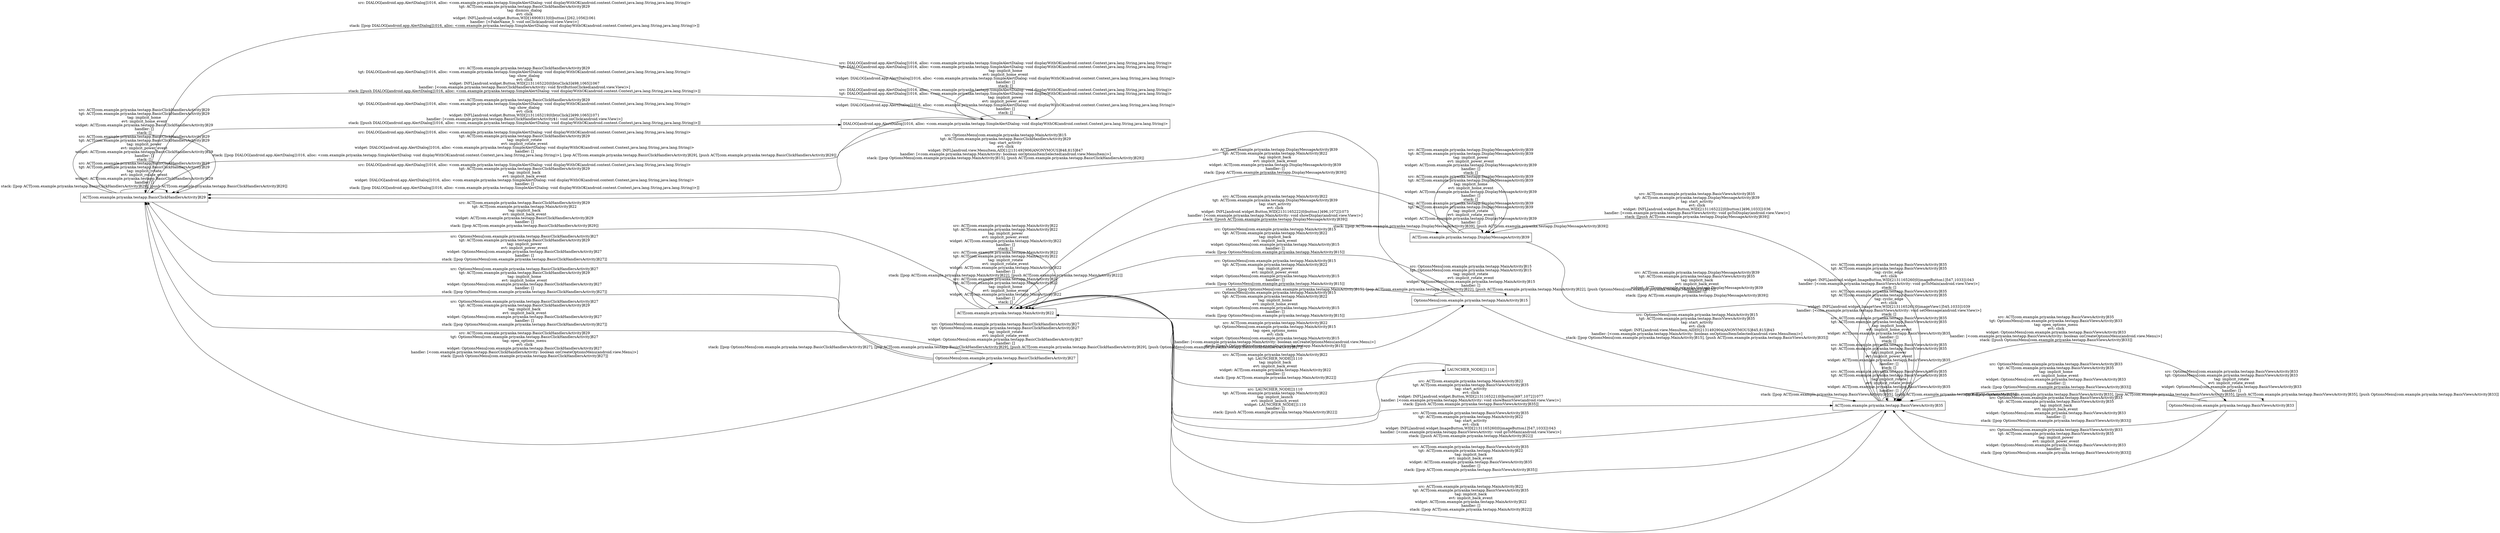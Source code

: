digraph G {
 rankdir=LR;
 node[shape=box];
 n2 [label="ACT[com.example.priyanka.testapp.BasicClickHandlersActivity]829"];
 n8 [label="OptionsMenu[com.example.priyanka.testapp.BasicViewsActivity]833"];
 n4 [label="ACT[com.example.priyanka.testapp.DisplayMessageActivity]839"];
 n6 [label="OptionsMenu[com.example.priyanka.testapp.MainActivity]815"];
 n5 [label="DIALOG[android.app.AlertDialog]1016, alloc: <com.example.priyanka.testapp.SimpleAlertDialog: void displayWithOK(android.content.Context,java.lang.String,java.lang.String)>"];
 n9 [label="LAUNCHER_NODE[]1110"];
 n3 [label="ACT[com.example.priyanka.testapp.BasicViewsActivity]835"];
 n1 [label="ACT[com.example.priyanka.testapp.MainActivity]822"];
 n7 [label="OptionsMenu[com.example.priyanka.testapp.BasicClickHandlersActivity]827"];
 n2 -> n7 [label="src: ACT[com.example.priyanka.testapp.BasicClickHandlersActivity]829\ntgt: OptionsMenu[com.example.priyanka.testapp.BasicClickHandlersActivity]827\ntag: open_options_menu\nevt: click\nwidget: OptionsMenu[com.example.priyanka.testapp.BasicClickHandlersActivity]827\nhandler: [<com.example.priyanka.testapp.BasicClickHandlersActivity: boolean onCreateOptionsMenu(android.view.Menu)>]\nstack: [[push OptionsMenu[com.example.priyanka.testapp.BasicClickHandlersActivity]827]]\n"];
 n2 -> n5 [label="src: ACT[com.example.priyanka.testapp.BasicClickHandlersActivity]829\ntgt: DIALOG[android.app.AlertDialog]1016, alloc: <com.example.priyanka.testapp.SimpleAlertDialog: void displayWithOK(android.content.Context,java.lang.String,java.lang.String)>\ntag: show_dialog\nevt: click\nwidget: INFL[android.widget.Button,WID[2131165220|0|btnClick3]498,1065]1067\nhandler: [<com.example.priyanka.testapp.BasicClickHandlersActivity: void firstButtonClicked(android.view.View)>]\nstack: [[push DIALOG[android.app.AlertDialog]1016, alloc: <com.example.priyanka.testapp.SimpleAlertDialog: void displayWithOK(android.content.Context,java.lang.String,java.lang.String)>]]\n"];
 n2 -> n5 [label="src: ACT[com.example.priyanka.testapp.BasicClickHandlersActivity]829\ntgt: DIALOG[android.app.AlertDialog]1016, alloc: <com.example.priyanka.testapp.SimpleAlertDialog: void displayWithOK(android.content.Context,java.lang.String,java.lang.String)>\ntag: show_dialog\nevt: click\nwidget: INFL[android.widget.Button,WID[2131165219|0|btnClick2]499,1065]1071\nhandler: [<com.example.priyanka.testapp.BasicClickHandlersActivity$1: void onClick(android.view.View)>]\nstack: [[push DIALOG[android.app.AlertDialog]1016, alloc: <com.example.priyanka.testapp.SimpleAlertDialog: void displayWithOK(android.content.Context,java.lang.String,java.lang.String)>]]\n"];
 n2 -> n2 [label="src: ACT[com.example.priyanka.testapp.BasicClickHandlersActivity]829\ntgt: ACT[com.example.priyanka.testapp.BasicClickHandlersActivity]829\ntag: implicit_rotate\nevt: implicit_rotate_event\nwidget: ACT[com.example.priyanka.testapp.BasicClickHandlersActivity]829\nhandler: []\nstack: [[pop ACT[com.example.priyanka.testapp.BasicClickHandlersActivity]829], [push ACT[com.example.priyanka.testapp.BasicClickHandlersActivity]829]]\n"];
 n2 -> n1 [label="src: ACT[com.example.priyanka.testapp.BasicClickHandlersActivity]829\ntgt: ACT[com.example.priyanka.testapp.MainActivity]822\ntag: implicit_back\nevt: implicit_back_event\nwidget: ACT[com.example.priyanka.testapp.BasicClickHandlersActivity]829\nhandler: []\nstack: [[pop ACT[com.example.priyanka.testapp.BasicClickHandlersActivity]829]]\n"];
 n2 -> n2 [label="src: ACT[com.example.priyanka.testapp.BasicClickHandlersActivity]829\ntgt: ACT[com.example.priyanka.testapp.BasicClickHandlersActivity]829\ntag: implicit_power\nevt: implicit_power_event\nwidget: ACT[com.example.priyanka.testapp.BasicClickHandlersActivity]829\nhandler: []\nstack: []\n"];
 n2 -> n2 [label="src: ACT[com.example.priyanka.testapp.BasicClickHandlersActivity]829\ntgt: ACT[com.example.priyanka.testapp.BasicClickHandlersActivity]829\ntag: implicit_home\nevt: implicit_home_event\nwidget: ACT[com.example.priyanka.testapp.BasicClickHandlersActivity]829\nhandler: []\nstack: []\n"];
 n8 -> n3 [label="src: OptionsMenu[com.example.priyanka.testapp.BasicViewsActivity]833\ntgt: ACT[com.example.priyanka.testapp.BasicViewsActivity]835\ntag: implicit_home\nevt: implicit_home_event\nwidget: OptionsMenu[com.example.priyanka.testapp.BasicViewsActivity]833\nhandler: []\nstack: [[pop OptionsMenu[com.example.priyanka.testapp.BasicViewsActivity]833]]\n"];
 n8 -> n3 [label="src: OptionsMenu[com.example.priyanka.testapp.BasicViewsActivity]833\ntgt: ACT[com.example.priyanka.testapp.BasicViewsActivity]835\ntag: implicit_back\nevt: implicit_back_event\nwidget: OptionsMenu[com.example.priyanka.testapp.BasicViewsActivity]833\nhandler: []\nstack: [[pop OptionsMenu[com.example.priyanka.testapp.BasicViewsActivity]833]]\n"];
 n8 -> n8 [label="src: OptionsMenu[com.example.priyanka.testapp.BasicViewsActivity]833\ntgt: OptionsMenu[com.example.priyanka.testapp.BasicViewsActivity]833\ntag: implicit_rotate\nevt: implicit_rotate_event\nwidget: OptionsMenu[com.example.priyanka.testapp.BasicViewsActivity]833\nhandler: []\nstack: [[pop OptionsMenu[com.example.priyanka.testapp.BasicViewsActivity]833], [pop ACT[com.example.priyanka.testapp.BasicViewsActivity]835], [push ACT[com.example.priyanka.testapp.BasicViewsActivity]835], [push OptionsMenu[com.example.priyanka.testapp.BasicViewsActivity]833]]\n"];
 n8 -> n3 [label="src: OptionsMenu[com.example.priyanka.testapp.BasicViewsActivity]833\ntgt: ACT[com.example.priyanka.testapp.BasicViewsActivity]835\ntag: implicit_power\nevt: implicit_power_event\nwidget: OptionsMenu[com.example.priyanka.testapp.BasicViewsActivity]833\nhandler: []\nstack: [[pop OptionsMenu[com.example.priyanka.testapp.BasicViewsActivity]833]]\n"];
 n4 -> n3 [label="src: ACT[com.example.priyanka.testapp.DisplayMessageActivity]839\ntgt: ACT[com.example.priyanka.testapp.BasicViewsActivity]835\ntag: implicit_back\nevt: implicit_back_event\nwidget: ACT[com.example.priyanka.testapp.DisplayMessageActivity]839\nhandler: []\nstack: [[pop ACT[com.example.priyanka.testapp.DisplayMessageActivity]839]]\n"];
 n4 -> n1 [label="src: ACT[com.example.priyanka.testapp.DisplayMessageActivity]839\ntgt: ACT[com.example.priyanka.testapp.MainActivity]822\ntag: implicit_back\nevt: implicit_back_event\nwidget: ACT[com.example.priyanka.testapp.DisplayMessageActivity]839\nhandler: []\nstack: [[pop ACT[com.example.priyanka.testapp.DisplayMessageActivity]839]]\n"];
 n4 -> n4 [label="src: ACT[com.example.priyanka.testapp.DisplayMessageActivity]839\ntgt: ACT[com.example.priyanka.testapp.DisplayMessageActivity]839\ntag: implicit_rotate\nevt: implicit_rotate_event\nwidget: ACT[com.example.priyanka.testapp.DisplayMessageActivity]839\nhandler: []\nstack: [[pop ACT[com.example.priyanka.testapp.DisplayMessageActivity]839], [push ACT[com.example.priyanka.testapp.DisplayMessageActivity]839]]\n"];
 n4 -> n4 [label="src: ACT[com.example.priyanka.testapp.DisplayMessageActivity]839\ntgt: ACT[com.example.priyanka.testapp.DisplayMessageActivity]839\ntag: implicit_home\nevt: implicit_home_event\nwidget: ACT[com.example.priyanka.testapp.DisplayMessageActivity]839\nhandler: []\nstack: []\n"];
 n4 -> n4 [label="src: ACT[com.example.priyanka.testapp.DisplayMessageActivity]839\ntgt: ACT[com.example.priyanka.testapp.DisplayMessageActivity]839\ntag: implicit_power\nevt: implicit_power_event\nwidget: ACT[com.example.priyanka.testapp.DisplayMessageActivity]839\nhandler: []\nstack: []\n"];
 n6 -> n3 [label="src: OptionsMenu[com.example.priyanka.testapp.MainActivity]815\ntgt: ACT[com.example.priyanka.testapp.BasicViewsActivity]835\ntag: start_activity\nevt: click\nwidget: INFL[android.view.MenuItem,AID[0|2131492904|ANONYMOUS]845,815]843\nhandler: [<com.example.priyanka.testapp.MainActivity: boolean onOptionsItemSelected(android.view.MenuItem)>]\nstack: [[pop OptionsMenu[com.example.priyanka.testapp.MainActivity]815], [push ACT[com.example.priyanka.testapp.BasicViewsActivity]835]]\n"];
 n6 -> n1 [label="src: OptionsMenu[com.example.priyanka.testapp.MainActivity]815\ntgt: ACT[com.example.priyanka.testapp.MainActivity]822\ntag: implicit_back\nevt: implicit_back_event\nwidget: OptionsMenu[com.example.priyanka.testapp.MainActivity]815\nhandler: []\nstack: [[pop OptionsMenu[com.example.priyanka.testapp.MainActivity]815]]\n"];
 n6 -> n6 [label="src: OptionsMenu[com.example.priyanka.testapp.MainActivity]815\ntgt: OptionsMenu[com.example.priyanka.testapp.MainActivity]815\ntag: implicit_rotate\nevt: implicit_rotate_event\nwidget: OptionsMenu[com.example.priyanka.testapp.MainActivity]815\nhandler: []\nstack: [[pop OptionsMenu[com.example.priyanka.testapp.MainActivity]815], [pop ACT[com.example.priyanka.testapp.MainActivity]822], [push ACT[com.example.priyanka.testapp.MainActivity]822], [push OptionsMenu[com.example.priyanka.testapp.MainActivity]815]]\n"];
 n6 -> n1 [label="src: OptionsMenu[com.example.priyanka.testapp.MainActivity]815\ntgt: ACT[com.example.priyanka.testapp.MainActivity]822\ntag: implicit_power\nevt: implicit_power_event\nwidget: OptionsMenu[com.example.priyanka.testapp.MainActivity]815\nhandler: []\nstack: [[pop OptionsMenu[com.example.priyanka.testapp.MainActivity]815]]\n"];
 n6 -> n2 [label="src: OptionsMenu[com.example.priyanka.testapp.MainActivity]815\ntgt: ACT[com.example.priyanka.testapp.BasicClickHandlersActivity]829\ntag: start_activity\nevt: click\nwidget: INFL[android.view.MenuItem,AID[1|2131492906|ANONYMOUS]848,815]847\nhandler: [<com.example.priyanka.testapp.MainActivity: boolean onOptionsItemSelected(android.view.MenuItem)>]\nstack: [[pop OptionsMenu[com.example.priyanka.testapp.MainActivity]815], [push ACT[com.example.priyanka.testapp.BasicClickHandlersActivity]829]]\n"];
 n6 -> n1 [label="src: OptionsMenu[com.example.priyanka.testapp.MainActivity]815\ntgt: ACT[com.example.priyanka.testapp.MainActivity]822\ntag: implicit_home\nevt: implicit_home_event\nwidget: OptionsMenu[com.example.priyanka.testapp.MainActivity]815\nhandler: []\nstack: [[pop OptionsMenu[com.example.priyanka.testapp.MainActivity]815]]\n"];
 n5 -> n5 [label="src: DIALOG[android.app.AlertDialog]1016, alloc: <com.example.priyanka.testapp.SimpleAlertDialog: void displayWithOK(android.content.Context,java.lang.String,java.lang.String)>\ntgt: DIALOG[android.app.AlertDialog]1016, alloc: <com.example.priyanka.testapp.SimpleAlertDialog: void displayWithOK(android.content.Context,java.lang.String,java.lang.String)>\ntag: implicit_power\nevt: implicit_power_event\nwidget: DIALOG[android.app.AlertDialog]1016, alloc: <com.example.priyanka.testapp.SimpleAlertDialog: void displayWithOK(android.content.Context,java.lang.String,java.lang.String)>\nhandler: []\nstack: []\n"];
 n5 -> n2 [label="src: DIALOG[android.app.AlertDialog]1016, alloc: <com.example.priyanka.testapp.SimpleAlertDialog: void displayWithOK(android.content.Context,java.lang.String,java.lang.String)>\ntgt: ACT[com.example.priyanka.testapp.BasicClickHandlersActivity]829\ntag: implicit_rotate\nevt: implicit_rotate_event\nwidget: DIALOG[android.app.AlertDialog]1016, alloc: <com.example.priyanka.testapp.SimpleAlertDialog: void displayWithOK(android.content.Context,java.lang.String,java.lang.String)>\nhandler: []\nstack: [[pop DIALOG[android.app.AlertDialog]1016, alloc: <com.example.priyanka.testapp.SimpleAlertDialog: void displayWithOK(android.content.Context,java.lang.String,java.lang.String)>], [pop ACT[com.example.priyanka.testapp.BasicClickHandlersActivity]829], [push ACT[com.example.priyanka.testapp.BasicClickHandlersActivity]829]]\n"];
 n5 -> n2 [label="src: DIALOG[android.app.AlertDialog]1016, alloc: <com.example.priyanka.testapp.SimpleAlertDialog: void displayWithOK(android.content.Context,java.lang.String,java.lang.String)>\ntgt: ACT[com.example.priyanka.testapp.BasicClickHandlersActivity]829\ntag: implicit_back\nevt: implicit_back_event\nwidget: DIALOG[android.app.AlertDialog]1016, alloc: <com.example.priyanka.testapp.SimpleAlertDialog: void displayWithOK(android.content.Context,java.lang.String,java.lang.String)>\nhandler: []\nstack: [[pop DIALOG[android.app.AlertDialog]1016, alloc: <com.example.priyanka.testapp.SimpleAlertDialog: void displayWithOK(android.content.Context,java.lang.String,java.lang.String)>]]\n"];
 n5 -> n2 [label="src: DIALOG[android.app.AlertDialog]1016, alloc: <com.example.priyanka.testapp.SimpleAlertDialog: void displayWithOK(android.content.Context,java.lang.String,java.lang.String)>\ntgt: ACT[com.example.priyanka.testapp.BasicClickHandlersActivity]829\ntag: dismiss_dialog\nevt: click\nwidget: INFL[android.widget.Button,WID[16908313|0|button1]262,1056]1061\nhandler: [<FakeName_5: void onClick(android.view.View)>]\nstack: [[pop DIALOG[android.app.AlertDialog]1016, alloc: <com.example.priyanka.testapp.SimpleAlertDialog: void displayWithOK(android.content.Context,java.lang.String,java.lang.String)>]]\n"];
 n5 -> n5 [label="src: DIALOG[android.app.AlertDialog]1016, alloc: <com.example.priyanka.testapp.SimpleAlertDialog: void displayWithOK(android.content.Context,java.lang.String,java.lang.String)>\ntgt: DIALOG[android.app.AlertDialog]1016, alloc: <com.example.priyanka.testapp.SimpleAlertDialog: void displayWithOK(android.content.Context,java.lang.String,java.lang.String)>\ntag: implicit_home\nevt: implicit_home_event\nwidget: DIALOG[android.app.AlertDialog]1016, alloc: <com.example.priyanka.testapp.SimpleAlertDialog: void displayWithOK(android.content.Context,java.lang.String,java.lang.String)>\nhandler: []\nstack: []\n"];
 n9 -> n1 [label="src: LAUNCHER_NODE[]1110\ntgt: ACT[com.example.priyanka.testapp.MainActivity]822\ntag: implicit_launch\nevt: implicit_launch_event\nwidget: LAUNCHER_NODE[]1110\nhandler: []\nstack: [[push ACT[com.example.priyanka.testapp.MainActivity]822]]\n"];
 n3 -> n3 [label="src: ACT[com.example.priyanka.testapp.BasicViewsActivity]835\ntgt: ACT[com.example.priyanka.testapp.BasicViewsActivity]835\ntag: implicit_rotate\nevt: implicit_rotate_event\nwidget: ACT[com.example.priyanka.testapp.BasicViewsActivity]835\nhandler: []\nstack: [[pop ACT[com.example.priyanka.testapp.BasicViewsActivity]835], [push ACT[com.example.priyanka.testapp.BasicViewsActivity]835]]\n"];
 n3 -> n8 [label="src: ACT[com.example.priyanka.testapp.BasicViewsActivity]835\ntgt: OptionsMenu[com.example.priyanka.testapp.BasicViewsActivity]833\ntag: open_options_menu\nevt: click\nwidget: OptionsMenu[com.example.priyanka.testapp.BasicViewsActivity]833\nhandler: [<com.example.priyanka.testapp.BasicViewsActivity: boolean onCreateOptionsMenu(android.view.Menu)>]\nstack: [[push OptionsMenu[com.example.priyanka.testapp.BasicViewsActivity]833]]\n"];
 n3 -> n3 [label="src: ACT[com.example.priyanka.testapp.BasicViewsActivity]835\ntgt: ACT[com.example.priyanka.testapp.BasicViewsActivity]835\ntag: implicit_power\nevt: implicit_power_event\nwidget: ACT[com.example.priyanka.testapp.BasicViewsActivity]835\nhandler: []\nstack: []\n"];
 n3 -> n3 [label="src: ACT[com.example.priyanka.testapp.BasicViewsActivity]835\ntgt: ACT[com.example.priyanka.testapp.BasicViewsActivity]835\ntag: implicit_home\nevt: implicit_home_event\nwidget: ACT[com.example.priyanka.testapp.BasicViewsActivity]835\nhandler: []\nstack: []\n"];
 n3 -> n1 [label="src: ACT[com.example.priyanka.testapp.BasicViewsActivity]835\ntgt: ACT[com.example.priyanka.testapp.MainActivity]822\ntag: start_activity\nevt: click\nwidget: INFL[android.widget.ImageButton,WID[2131165260|0|imageButton1]547,1033]1043\nhandler: [<com.example.priyanka.testapp.BasicViewsActivity: void goToMain(android.view.View)>]\nstack: [[push ACT[com.example.priyanka.testapp.MainActivity]822]]\n"];
 n3 -> n1 [label="src: ACT[com.example.priyanka.testapp.BasicViewsActivity]835\ntgt: ACT[com.example.priyanka.testapp.MainActivity]822\ntag: implicit_back\nevt: implicit_back_event\nwidget: ACT[com.example.priyanka.testapp.BasicViewsActivity]835\nhandler: []\nstack: [[pop ACT[com.example.priyanka.testapp.BasicViewsActivity]835]]\n"];
 n3 -> n4 [label="src: ACT[com.example.priyanka.testapp.BasicViewsActivity]835\ntgt: ACT[com.example.priyanka.testapp.DisplayMessageActivity]839\ntag: start_activity\nevt: click\nwidget: INFL[android.widget.Button,WID[2131165222|0|button1]496,1033]1036\nhandler: [<com.example.priyanka.testapp.BasicViewsActivity: void goToDisplay(android.view.View)>]\nstack: [[push ACT[com.example.priyanka.testapp.DisplayMessageActivity]839]]\n"];
 n3 -> n3 [label="src: ACT[com.example.priyanka.testapp.BasicViewsActivity]835\ntgt: ACT[com.example.priyanka.testapp.BasicViewsActivity]835\ntag: cyclic_edge\nevt: click\nwidget: INFL[android.widget.ImageView,WID[2131165261|0|imageView1]545,1033]1039\nhandler: [<com.example.priyanka.testapp.BasicViewsActivity: void setMessage(android.view.View)>]\nstack: []\n"];
 n3 -> n3 [label="src: ACT[com.example.priyanka.testapp.BasicViewsActivity]835\ntgt: ACT[com.example.priyanka.testapp.BasicViewsActivity]835\ntag: cyclic_edge\nevt: click\nwidget: INFL[android.widget.ImageButton,WID[2131165260|0|imageButton1]547,1033]1043\nhandler: [<com.example.priyanka.testapp.BasicViewsActivity: void goToMain(android.view.View)>]\nstack: []\n"];
 n1 -> n1 [label="src: ACT[com.example.priyanka.testapp.MainActivity]822\ntgt: ACT[com.example.priyanka.testapp.MainActivity]822\ntag: implicit_home\nevt: implicit_home_event\nwidget: ACT[com.example.priyanka.testapp.MainActivity]822\nhandler: []\nstack: []\n"];
 n1 -> n1 [label="src: ACT[com.example.priyanka.testapp.MainActivity]822\ntgt: ACT[com.example.priyanka.testapp.MainActivity]822\ntag: implicit_rotate\nevt: implicit_rotate_event\nwidget: ACT[com.example.priyanka.testapp.MainActivity]822\nhandler: []\nstack: [[pop ACT[com.example.priyanka.testapp.MainActivity]822], [push ACT[com.example.priyanka.testapp.MainActivity]822]]\n"];
 n1 -> n3 [label="src: ACT[com.example.priyanka.testapp.MainActivity]822\ntgt: ACT[com.example.priyanka.testapp.BasicViewsActivity]835\ntag: start_activity\nevt: click\nwidget: INFL[android.widget.Button,WID[2131165221|0|button]497,1072]1077\nhandler: [<com.example.priyanka.testapp.MainActivity: void showBasicView(android.view.View)>]\nstack: [[push ACT[com.example.priyanka.testapp.BasicViewsActivity]835]]\n"];
 n1 -> n4 [label="src: ACT[com.example.priyanka.testapp.MainActivity]822\ntgt: ACT[com.example.priyanka.testapp.DisplayMessageActivity]839\ntag: start_activity\nevt: click\nwidget: INFL[android.widget.Button,WID[2131165222|0|button1]496,1072]1073\nhandler: [<com.example.priyanka.testapp.MainActivity: void showDisplay(android.view.View)>]\nstack: [[push ACT[com.example.priyanka.testapp.DisplayMessageActivity]839]]\n"];
 n1 -> n3 [label="src: ACT[com.example.priyanka.testapp.MainActivity]822\ntgt: ACT[com.example.priyanka.testapp.BasicViewsActivity]835\ntag: implicit_back\nevt: implicit_back_event\nwidget: ACT[com.example.priyanka.testapp.MainActivity]822\nhandler: []\nstack: [[pop ACT[com.example.priyanka.testapp.MainActivity]822]]\n"];
 n1 -> n1 [label="src: ACT[com.example.priyanka.testapp.MainActivity]822\ntgt: ACT[com.example.priyanka.testapp.MainActivity]822\ntag: implicit_power\nevt: implicit_power_event\nwidget: ACT[com.example.priyanka.testapp.MainActivity]822\nhandler: []\nstack: []\n"];
 n1 -> n9 [label="src: ACT[com.example.priyanka.testapp.MainActivity]822\ntgt: LAUNCHER_NODE[]1110\ntag: implicit_back\nevt: implicit_back_event\nwidget: ACT[com.example.priyanka.testapp.MainActivity]822\nhandler: []\nstack: [[pop ACT[com.example.priyanka.testapp.MainActivity]822]]\n"];
 n1 -> n6 [label="src: ACT[com.example.priyanka.testapp.MainActivity]822\ntgt: OptionsMenu[com.example.priyanka.testapp.MainActivity]815\ntag: open_options_menu\nevt: click\nwidget: OptionsMenu[com.example.priyanka.testapp.MainActivity]815\nhandler: [<com.example.priyanka.testapp.MainActivity: boolean onCreateOptionsMenu(android.view.Menu)>]\nstack: [[push OptionsMenu[com.example.priyanka.testapp.MainActivity]815]]\n"];
 n7 -> n2 [label="src: OptionsMenu[com.example.priyanka.testapp.BasicClickHandlersActivity]827\ntgt: ACT[com.example.priyanka.testapp.BasicClickHandlersActivity]829\ntag: implicit_power\nevt: implicit_power_event\nwidget: OptionsMenu[com.example.priyanka.testapp.BasicClickHandlersActivity]827\nhandler: []\nstack: [[pop OptionsMenu[com.example.priyanka.testapp.BasicClickHandlersActivity]827]]\n"];
 n7 -> n2 [label="src: OptionsMenu[com.example.priyanka.testapp.BasicClickHandlersActivity]827\ntgt: ACT[com.example.priyanka.testapp.BasicClickHandlersActivity]829\ntag: implicit_home\nevt: implicit_home_event\nwidget: OptionsMenu[com.example.priyanka.testapp.BasicClickHandlersActivity]827\nhandler: []\nstack: [[pop OptionsMenu[com.example.priyanka.testapp.BasicClickHandlersActivity]827]]\n"];
 n7 -> n7 [label="src: OptionsMenu[com.example.priyanka.testapp.BasicClickHandlersActivity]827\ntgt: OptionsMenu[com.example.priyanka.testapp.BasicClickHandlersActivity]827\ntag: implicit_rotate\nevt: implicit_rotate_event\nwidget: OptionsMenu[com.example.priyanka.testapp.BasicClickHandlersActivity]827\nhandler: []\nstack: [[pop OptionsMenu[com.example.priyanka.testapp.BasicClickHandlersActivity]827], [pop ACT[com.example.priyanka.testapp.BasicClickHandlersActivity]829], [push ACT[com.example.priyanka.testapp.BasicClickHandlersActivity]829], [push OptionsMenu[com.example.priyanka.testapp.BasicClickHandlersActivity]827]]\n"];
 n7 -> n2 [label="src: OptionsMenu[com.example.priyanka.testapp.BasicClickHandlersActivity]827\ntgt: ACT[com.example.priyanka.testapp.BasicClickHandlersActivity]829\ntag: implicit_back\nevt: implicit_back_event\nwidget: OptionsMenu[com.example.priyanka.testapp.BasicClickHandlersActivity]827\nhandler: []\nstack: [[pop OptionsMenu[com.example.priyanka.testapp.BasicClickHandlersActivity]827]]\n"];
}